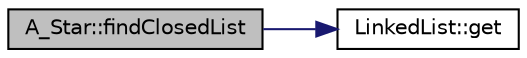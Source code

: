 digraph "A_Star::findClosedList"
{
 // LATEX_PDF_SIZE
  edge [fontname="Helvetica",fontsize="10",labelfontname="Helvetica",labelfontsize="10"];
  node [fontname="Helvetica",fontsize="10",shape=record];
  rankdir="LR";
  Node1 [label="A_Star::findClosedList",height=0.2,width=0.4,color="black", fillcolor="grey75", style="filled", fontcolor="black",tooltip="Search in the open list if there's an element with the given box."];
  Node1 -> Node2 [color="midnightblue",fontsize="10",style="solid",fontname="Helvetica"];
  Node2 [label="LinkedList::get",height=0.2,width=0.4,color="black", fillcolor="white", style="filled",URL="$class_linked_list.html#a76d26f9fc7b344dc1d5bb81b853ae96e",tooltip=" "];
}
